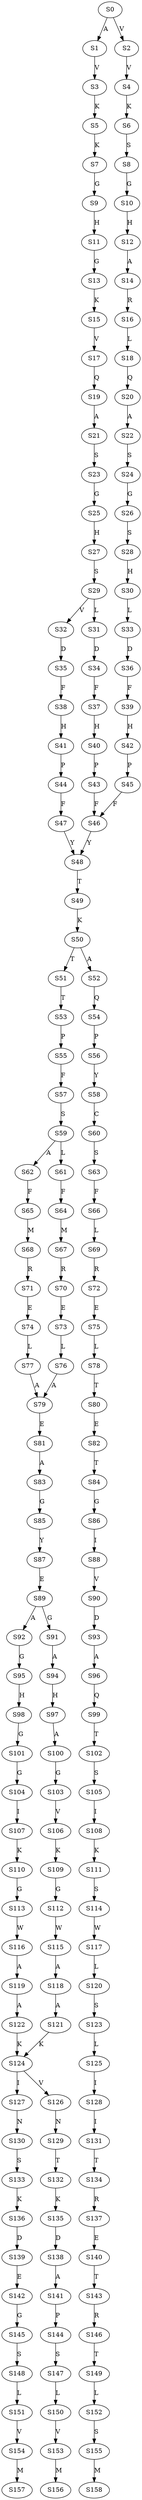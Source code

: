 strict digraph  {
	S0 -> S1 [ label = A ];
	S0 -> S2 [ label = V ];
	S1 -> S3 [ label = V ];
	S2 -> S4 [ label = V ];
	S3 -> S5 [ label = K ];
	S4 -> S6 [ label = K ];
	S5 -> S7 [ label = K ];
	S6 -> S8 [ label = S ];
	S7 -> S9 [ label = G ];
	S8 -> S10 [ label = G ];
	S9 -> S11 [ label = H ];
	S10 -> S12 [ label = H ];
	S11 -> S13 [ label = G ];
	S12 -> S14 [ label = A ];
	S13 -> S15 [ label = K ];
	S14 -> S16 [ label = R ];
	S15 -> S17 [ label = V ];
	S16 -> S18 [ label = L ];
	S17 -> S19 [ label = Q ];
	S18 -> S20 [ label = Q ];
	S19 -> S21 [ label = A ];
	S20 -> S22 [ label = A ];
	S21 -> S23 [ label = S ];
	S22 -> S24 [ label = S ];
	S23 -> S25 [ label = G ];
	S24 -> S26 [ label = G ];
	S25 -> S27 [ label = H ];
	S26 -> S28 [ label = S ];
	S27 -> S29 [ label = S ];
	S28 -> S30 [ label = H ];
	S29 -> S31 [ label = L ];
	S29 -> S32 [ label = V ];
	S30 -> S33 [ label = L ];
	S31 -> S34 [ label = D ];
	S32 -> S35 [ label = D ];
	S33 -> S36 [ label = D ];
	S34 -> S37 [ label = F ];
	S35 -> S38 [ label = F ];
	S36 -> S39 [ label = F ];
	S37 -> S40 [ label = H ];
	S38 -> S41 [ label = H ];
	S39 -> S42 [ label = H ];
	S40 -> S43 [ label = P ];
	S41 -> S44 [ label = P ];
	S42 -> S45 [ label = P ];
	S43 -> S46 [ label = F ];
	S44 -> S47 [ label = F ];
	S45 -> S46 [ label = F ];
	S46 -> S48 [ label = Y ];
	S47 -> S48 [ label = Y ];
	S48 -> S49 [ label = T ];
	S49 -> S50 [ label = K ];
	S50 -> S51 [ label = T ];
	S50 -> S52 [ label = A ];
	S51 -> S53 [ label = T ];
	S52 -> S54 [ label = Q ];
	S53 -> S55 [ label = P ];
	S54 -> S56 [ label = P ];
	S55 -> S57 [ label = F ];
	S56 -> S58 [ label = Y ];
	S57 -> S59 [ label = S ];
	S58 -> S60 [ label = C ];
	S59 -> S61 [ label = L ];
	S59 -> S62 [ label = A ];
	S60 -> S63 [ label = S ];
	S61 -> S64 [ label = F ];
	S62 -> S65 [ label = F ];
	S63 -> S66 [ label = F ];
	S64 -> S67 [ label = M ];
	S65 -> S68 [ label = M ];
	S66 -> S69 [ label = L ];
	S67 -> S70 [ label = R ];
	S68 -> S71 [ label = R ];
	S69 -> S72 [ label = R ];
	S70 -> S73 [ label = E ];
	S71 -> S74 [ label = E ];
	S72 -> S75 [ label = E ];
	S73 -> S76 [ label = L ];
	S74 -> S77 [ label = L ];
	S75 -> S78 [ label = L ];
	S76 -> S79 [ label = A ];
	S77 -> S79 [ label = A ];
	S78 -> S80 [ label = T ];
	S79 -> S81 [ label = E ];
	S80 -> S82 [ label = E ];
	S81 -> S83 [ label = A ];
	S82 -> S84 [ label = T ];
	S83 -> S85 [ label = G ];
	S84 -> S86 [ label = G ];
	S85 -> S87 [ label = Y ];
	S86 -> S88 [ label = I ];
	S87 -> S89 [ label = E ];
	S88 -> S90 [ label = V ];
	S89 -> S91 [ label = G ];
	S89 -> S92 [ label = A ];
	S90 -> S93 [ label = D ];
	S91 -> S94 [ label = A ];
	S92 -> S95 [ label = G ];
	S93 -> S96 [ label = A ];
	S94 -> S97 [ label = H ];
	S95 -> S98 [ label = H ];
	S96 -> S99 [ label = Q ];
	S97 -> S100 [ label = A ];
	S98 -> S101 [ label = G ];
	S99 -> S102 [ label = T ];
	S100 -> S103 [ label = G ];
	S101 -> S104 [ label = G ];
	S102 -> S105 [ label = S ];
	S103 -> S106 [ label = V ];
	S104 -> S107 [ label = I ];
	S105 -> S108 [ label = I ];
	S106 -> S109 [ label = K ];
	S107 -> S110 [ label = K ];
	S108 -> S111 [ label = K ];
	S109 -> S112 [ label = G ];
	S110 -> S113 [ label = G ];
	S111 -> S114 [ label = S ];
	S112 -> S115 [ label = W ];
	S113 -> S116 [ label = W ];
	S114 -> S117 [ label = W ];
	S115 -> S118 [ label = A ];
	S116 -> S119 [ label = A ];
	S117 -> S120 [ label = L ];
	S118 -> S121 [ label = A ];
	S119 -> S122 [ label = A ];
	S120 -> S123 [ label = S ];
	S121 -> S124 [ label = K ];
	S122 -> S124 [ label = K ];
	S123 -> S125 [ label = L ];
	S124 -> S126 [ label = V ];
	S124 -> S127 [ label = I ];
	S125 -> S128 [ label = I ];
	S126 -> S129 [ label = N ];
	S127 -> S130 [ label = N ];
	S128 -> S131 [ label = I ];
	S129 -> S132 [ label = T ];
	S130 -> S133 [ label = S ];
	S131 -> S134 [ label = T ];
	S132 -> S135 [ label = K ];
	S133 -> S136 [ label = K ];
	S134 -> S137 [ label = R ];
	S135 -> S138 [ label = D ];
	S136 -> S139 [ label = D ];
	S137 -> S140 [ label = E ];
	S138 -> S141 [ label = A ];
	S139 -> S142 [ label = E ];
	S140 -> S143 [ label = T ];
	S141 -> S144 [ label = P ];
	S142 -> S145 [ label = G ];
	S143 -> S146 [ label = R ];
	S144 -> S147 [ label = S ];
	S145 -> S148 [ label = S ];
	S146 -> S149 [ label = T ];
	S147 -> S150 [ label = L ];
	S148 -> S151 [ label = L ];
	S149 -> S152 [ label = L ];
	S150 -> S153 [ label = V ];
	S151 -> S154 [ label = V ];
	S152 -> S155 [ label = S ];
	S153 -> S156 [ label = M ];
	S154 -> S157 [ label = M ];
	S155 -> S158 [ label = M ];
}
